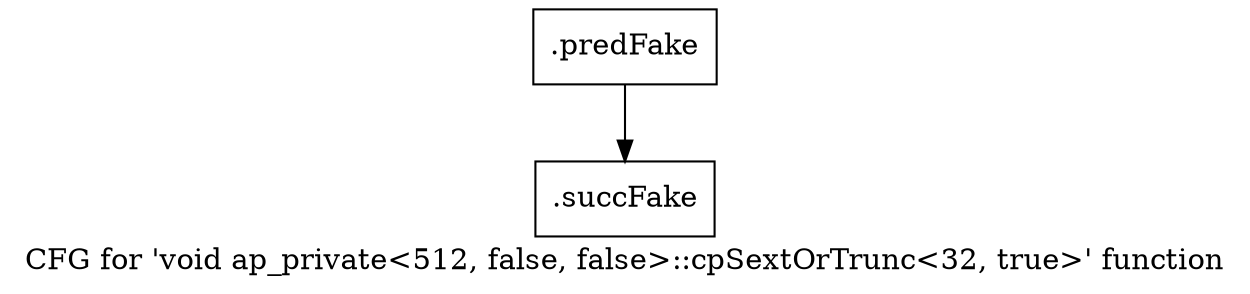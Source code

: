 digraph "CFG for 'void ap_private\<512, false, false\>::cpSextOrTrunc\<32, true\>' function" {
	label="CFG for 'void ap_private\<512, false, false\>::cpSextOrTrunc\<32, true\>' function";

	Node0x58a48e0 [shape=record,filename="",linenumber="",label="{.predFake}"];
	Node0x58a48e0 -> Node0x6083330[ callList="" memoryops="" filename="/mnt/xilinx/Vitis_HLS/2021.2/include/etc/ap_private.h" execusionnum="16"];
	Node0x6083330 [shape=record,filename="/mnt/xilinx/Vitis_HLS/2021.2/include/etc/ap_private.h",linenumber="5518",label="{.succFake}"];
}
